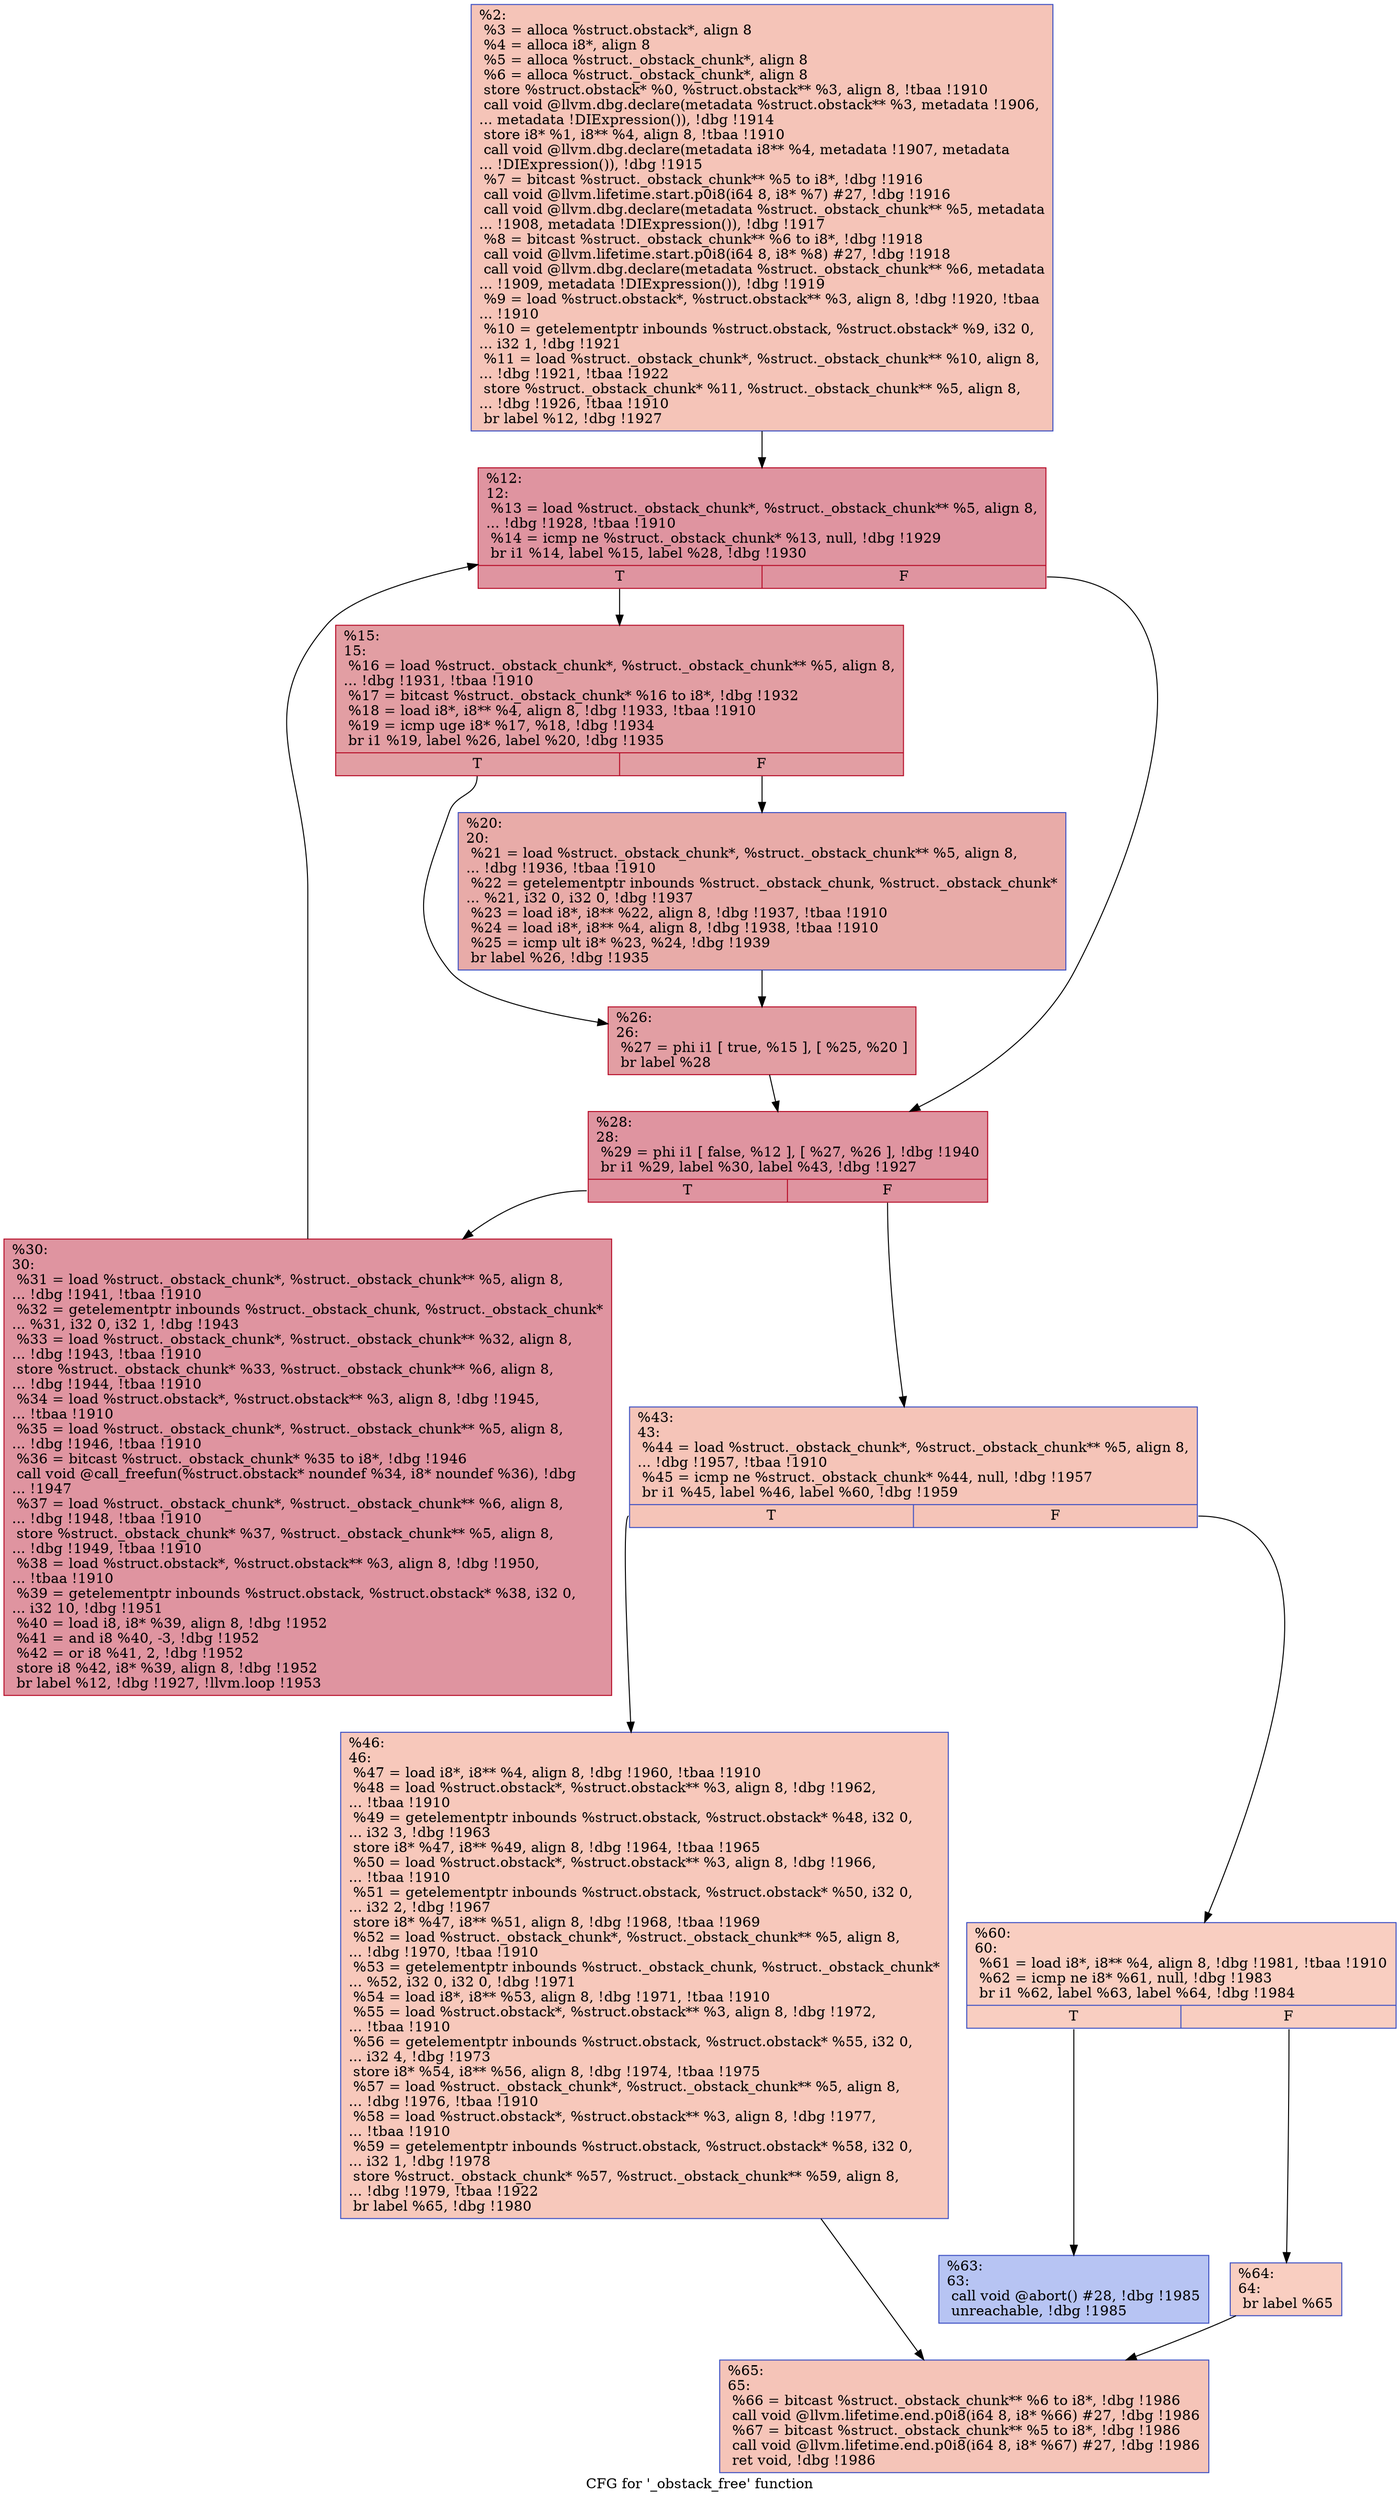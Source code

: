 digraph "CFG for '_obstack_free' function" {
	label="CFG for '_obstack_free' function";

	Node0x246b5d0 [shape=record,color="#3d50c3ff", style=filled, fillcolor="#e97a5f70",label="{%2:\l  %3 = alloca %struct.obstack*, align 8\l  %4 = alloca i8*, align 8\l  %5 = alloca %struct._obstack_chunk*, align 8\l  %6 = alloca %struct._obstack_chunk*, align 8\l  store %struct.obstack* %0, %struct.obstack** %3, align 8, !tbaa !1910\l  call void @llvm.dbg.declare(metadata %struct.obstack** %3, metadata !1906,\l... metadata !DIExpression()), !dbg !1914\l  store i8* %1, i8** %4, align 8, !tbaa !1910\l  call void @llvm.dbg.declare(metadata i8** %4, metadata !1907, metadata\l... !DIExpression()), !dbg !1915\l  %7 = bitcast %struct._obstack_chunk** %5 to i8*, !dbg !1916\l  call void @llvm.lifetime.start.p0i8(i64 8, i8* %7) #27, !dbg !1916\l  call void @llvm.dbg.declare(metadata %struct._obstack_chunk** %5, metadata\l... !1908, metadata !DIExpression()), !dbg !1917\l  %8 = bitcast %struct._obstack_chunk** %6 to i8*, !dbg !1918\l  call void @llvm.lifetime.start.p0i8(i64 8, i8* %8) #27, !dbg !1918\l  call void @llvm.dbg.declare(metadata %struct._obstack_chunk** %6, metadata\l... !1909, metadata !DIExpression()), !dbg !1919\l  %9 = load %struct.obstack*, %struct.obstack** %3, align 8, !dbg !1920, !tbaa\l... !1910\l  %10 = getelementptr inbounds %struct.obstack, %struct.obstack* %9, i32 0,\l... i32 1, !dbg !1921\l  %11 = load %struct._obstack_chunk*, %struct._obstack_chunk** %10, align 8,\l... !dbg !1921, !tbaa !1922\l  store %struct._obstack_chunk* %11, %struct._obstack_chunk** %5, align 8,\l... !dbg !1926, !tbaa !1910\l  br label %12, !dbg !1927\l}"];
	Node0x246b5d0 -> Node0x246e2e0;
	Node0x246e2e0 [shape=record,color="#b70d28ff", style=filled, fillcolor="#b70d2870",label="{%12:\l12:                                               \l  %13 = load %struct._obstack_chunk*, %struct._obstack_chunk** %5, align 8,\l... !dbg !1928, !tbaa !1910\l  %14 = icmp ne %struct._obstack_chunk* %13, null, !dbg !1929\l  br i1 %14, label %15, label %28, !dbg !1930\l|{<s0>T|<s1>F}}"];
	Node0x246e2e0:s0 -> Node0x246e3a0;
	Node0x246e2e0:s1 -> Node0x246e490;
	Node0x246e3a0 [shape=record,color="#b70d28ff", style=filled, fillcolor="#be242e70",label="{%15:\l15:                                               \l  %16 = load %struct._obstack_chunk*, %struct._obstack_chunk** %5, align 8,\l... !dbg !1931, !tbaa !1910\l  %17 = bitcast %struct._obstack_chunk* %16 to i8*, !dbg !1932\l  %18 = load i8*, i8** %4, align 8, !dbg !1933, !tbaa !1910\l  %19 = icmp uge i8* %17, %18, !dbg !1934\l  br i1 %19, label %26, label %20, !dbg !1935\l|{<s0>T|<s1>F}}"];
	Node0x246e3a0:s0 -> Node0x246e440;
	Node0x246e3a0:s1 -> Node0x246e3f0;
	Node0x246e3f0 [shape=record,color="#3d50c3ff", style=filled, fillcolor="#cc403a70",label="{%20:\l20:                                               \l  %21 = load %struct._obstack_chunk*, %struct._obstack_chunk** %5, align 8,\l... !dbg !1936, !tbaa !1910\l  %22 = getelementptr inbounds %struct._obstack_chunk, %struct._obstack_chunk*\l... %21, i32 0, i32 0, !dbg !1937\l  %23 = load i8*, i8** %22, align 8, !dbg !1937, !tbaa !1910\l  %24 = load i8*, i8** %4, align 8, !dbg !1938, !tbaa !1910\l  %25 = icmp ult i8* %23, %24, !dbg !1939\l  br label %26, !dbg !1935\l}"];
	Node0x246e3f0 -> Node0x246e440;
	Node0x246e440 [shape=record,color="#b70d28ff", style=filled, fillcolor="#be242e70",label="{%26:\l26:                                               \l  %27 = phi i1 [ true, %15 ], [ %25, %20 ]\l  br label %28\l}"];
	Node0x246e440 -> Node0x246e490;
	Node0x246e490 [shape=record,color="#b70d28ff", style=filled, fillcolor="#b70d2870",label="{%28:\l28:                                               \l  %29 = phi i1 [ false, %12 ], [ %27, %26 ], !dbg !1940\l  br i1 %29, label %30, label %43, !dbg !1927\l|{<s0>T|<s1>F}}"];
	Node0x246e490:s0 -> Node0x246e4e0;
	Node0x246e490:s1 -> Node0x246e530;
	Node0x246e4e0 [shape=record,color="#b70d28ff", style=filled, fillcolor="#b70d2870",label="{%30:\l30:                                               \l  %31 = load %struct._obstack_chunk*, %struct._obstack_chunk** %5, align 8,\l... !dbg !1941, !tbaa !1910\l  %32 = getelementptr inbounds %struct._obstack_chunk, %struct._obstack_chunk*\l... %31, i32 0, i32 1, !dbg !1943\l  %33 = load %struct._obstack_chunk*, %struct._obstack_chunk** %32, align 8,\l... !dbg !1943, !tbaa !1910\l  store %struct._obstack_chunk* %33, %struct._obstack_chunk** %6, align 8,\l... !dbg !1944, !tbaa !1910\l  %34 = load %struct.obstack*, %struct.obstack** %3, align 8, !dbg !1945,\l... !tbaa !1910\l  %35 = load %struct._obstack_chunk*, %struct._obstack_chunk** %5, align 8,\l... !dbg !1946, !tbaa !1910\l  %36 = bitcast %struct._obstack_chunk* %35 to i8*, !dbg !1946\l  call void @call_freefun(%struct.obstack* noundef %34, i8* noundef %36), !dbg\l... !1947\l  %37 = load %struct._obstack_chunk*, %struct._obstack_chunk** %6, align 8,\l... !dbg !1948, !tbaa !1910\l  store %struct._obstack_chunk* %37, %struct._obstack_chunk** %5, align 8,\l... !dbg !1949, !tbaa !1910\l  %38 = load %struct.obstack*, %struct.obstack** %3, align 8, !dbg !1950,\l... !tbaa !1910\l  %39 = getelementptr inbounds %struct.obstack, %struct.obstack* %38, i32 0,\l... i32 10, !dbg !1951\l  %40 = load i8, i8* %39, align 8, !dbg !1952\l  %41 = and i8 %40, -3, !dbg !1952\l  %42 = or i8 %41, 2, !dbg !1952\l  store i8 %42, i8* %39, align 8, !dbg !1952\l  br label %12, !dbg !1927, !llvm.loop !1953\l}"];
	Node0x246e4e0 -> Node0x246e2e0;
	Node0x246e530 [shape=record,color="#3d50c3ff", style=filled, fillcolor="#e97a5f70",label="{%43:\l43:                                               \l  %44 = load %struct._obstack_chunk*, %struct._obstack_chunk** %5, align 8,\l... !dbg !1957, !tbaa !1910\l  %45 = icmp ne %struct._obstack_chunk* %44, null, !dbg !1957\l  br i1 %45, label %46, label %60, !dbg !1959\l|{<s0>T|<s1>F}}"];
	Node0x246e530:s0 -> Node0x246e580;
	Node0x246e530:s1 -> Node0x246e5d0;
	Node0x246e580 [shape=record,color="#3d50c3ff", style=filled, fillcolor="#ed836670",label="{%46:\l46:                                               \l  %47 = load i8*, i8** %4, align 8, !dbg !1960, !tbaa !1910\l  %48 = load %struct.obstack*, %struct.obstack** %3, align 8, !dbg !1962,\l... !tbaa !1910\l  %49 = getelementptr inbounds %struct.obstack, %struct.obstack* %48, i32 0,\l... i32 3, !dbg !1963\l  store i8* %47, i8** %49, align 8, !dbg !1964, !tbaa !1965\l  %50 = load %struct.obstack*, %struct.obstack** %3, align 8, !dbg !1966,\l... !tbaa !1910\l  %51 = getelementptr inbounds %struct.obstack, %struct.obstack* %50, i32 0,\l... i32 2, !dbg !1967\l  store i8* %47, i8** %51, align 8, !dbg !1968, !tbaa !1969\l  %52 = load %struct._obstack_chunk*, %struct._obstack_chunk** %5, align 8,\l... !dbg !1970, !tbaa !1910\l  %53 = getelementptr inbounds %struct._obstack_chunk, %struct._obstack_chunk*\l... %52, i32 0, i32 0, !dbg !1971\l  %54 = load i8*, i8** %53, align 8, !dbg !1971, !tbaa !1910\l  %55 = load %struct.obstack*, %struct.obstack** %3, align 8, !dbg !1972,\l... !tbaa !1910\l  %56 = getelementptr inbounds %struct.obstack, %struct.obstack* %55, i32 0,\l... i32 4, !dbg !1973\l  store i8* %54, i8** %56, align 8, !dbg !1974, !tbaa !1975\l  %57 = load %struct._obstack_chunk*, %struct._obstack_chunk** %5, align 8,\l... !dbg !1976, !tbaa !1910\l  %58 = load %struct.obstack*, %struct.obstack** %3, align 8, !dbg !1977,\l... !tbaa !1910\l  %59 = getelementptr inbounds %struct.obstack, %struct.obstack* %58, i32 0,\l... i32 1, !dbg !1978\l  store %struct._obstack_chunk* %57, %struct._obstack_chunk** %59, align 8,\l... !dbg !1979, !tbaa !1922\l  br label %65, !dbg !1980\l}"];
	Node0x246e580 -> Node0x246e6c0;
	Node0x246e5d0 [shape=record,color="#3d50c3ff", style=filled, fillcolor="#f2907270",label="{%60:\l60:                                               \l  %61 = load i8*, i8** %4, align 8, !dbg !1981, !tbaa !1910\l  %62 = icmp ne i8* %61, null, !dbg !1983\l  br i1 %62, label %63, label %64, !dbg !1984\l|{<s0>T|<s1>F}}"];
	Node0x246e5d0:s0 -> Node0x246e620;
	Node0x246e5d0:s1 -> Node0x246e670;
	Node0x246e620 [shape=record,color="#3d50c3ff", style=filled, fillcolor="#5b7ae570",label="{%63:\l63:                                               \l  call void @abort() #28, !dbg !1985\l  unreachable, !dbg !1985\l}"];
	Node0x246e670 [shape=record,color="#3d50c3ff", style=filled, fillcolor="#f2907270",label="{%64:\l64:                                               \l  br label %65\l}"];
	Node0x246e670 -> Node0x246e6c0;
	Node0x246e6c0 [shape=record,color="#3d50c3ff", style=filled, fillcolor="#e97a5f70",label="{%65:\l65:                                               \l  %66 = bitcast %struct._obstack_chunk** %6 to i8*, !dbg !1986\l  call void @llvm.lifetime.end.p0i8(i64 8, i8* %66) #27, !dbg !1986\l  %67 = bitcast %struct._obstack_chunk** %5 to i8*, !dbg !1986\l  call void @llvm.lifetime.end.p0i8(i64 8, i8* %67) #27, !dbg !1986\l  ret void, !dbg !1986\l}"];
}
